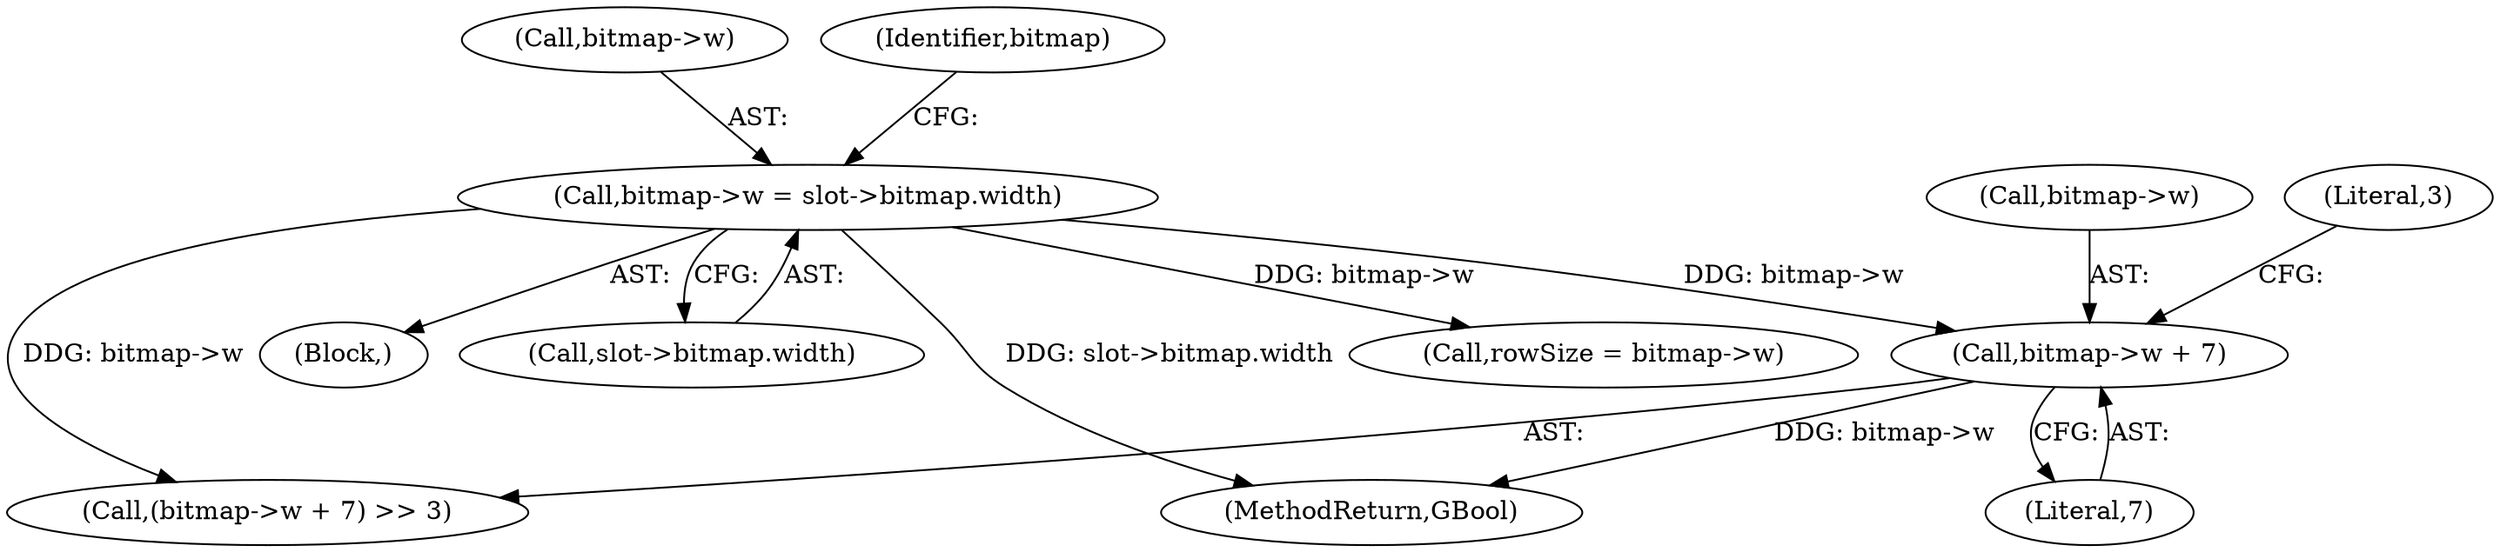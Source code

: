 digraph "0_poppler_9cf2325fb22f812b31858e519411f57747d39bd8_3@pointer" {
"1000374" [label="(Call,bitmap->w + 7)"];
"1000338" [label="(Call,bitmap->w = slot->bitmap.width)"];
"1000364" [label="(Call,rowSize = bitmap->w)"];
"1000375" [label="(Call,bitmap->w)"];
"1000374" [label="(Call,bitmap->w + 7)"];
"1000440" [label="(MethodReturn,GBool)"];
"1000379" [label="(Literal,3)"];
"1000373" [label="(Call,(bitmap->w + 7) >> 3)"];
"1000109" [label="(Block,)"];
"1000339" [label="(Call,bitmap->w)"];
"1000349" [label="(Identifier,bitmap)"];
"1000378" [label="(Literal,7)"];
"1000342" [label="(Call,slot->bitmap.width)"];
"1000338" [label="(Call,bitmap->w = slot->bitmap.width)"];
"1000374" -> "1000373"  [label="AST: "];
"1000374" -> "1000378"  [label="CFG: "];
"1000375" -> "1000374"  [label="AST: "];
"1000378" -> "1000374"  [label="AST: "];
"1000379" -> "1000374"  [label="CFG: "];
"1000374" -> "1000440"  [label="DDG: bitmap->w"];
"1000338" -> "1000374"  [label="DDG: bitmap->w"];
"1000338" -> "1000109"  [label="AST: "];
"1000338" -> "1000342"  [label="CFG: "];
"1000339" -> "1000338"  [label="AST: "];
"1000342" -> "1000338"  [label="AST: "];
"1000349" -> "1000338"  [label="CFG: "];
"1000338" -> "1000440"  [label="DDG: slot->bitmap.width"];
"1000338" -> "1000364"  [label="DDG: bitmap->w"];
"1000338" -> "1000373"  [label="DDG: bitmap->w"];
}

